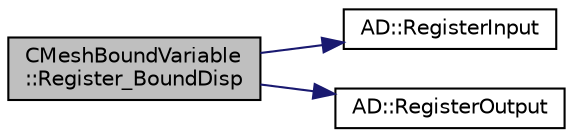 digraph "CMeshBoundVariable::Register_BoundDisp"
{
  edge [fontname="Helvetica",fontsize="10",labelfontname="Helvetica",labelfontsize="10"];
  node [fontname="Helvetica",fontsize="10",shape=record];
  rankdir="LR";
  Node20 [label="CMeshBoundVariable\l::Register_BoundDisp",height=0.2,width=0.4,color="black", fillcolor="grey75", style="filled", fontcolor="black"];
  Node20 -> Node21 [color="midnightblue",fontsize="10",style="solid",fontname="Helvetica"];
  Node21 [label="AD::RegisterInput",height=0.2,width=0.4,color="black", fillcolor="white", style="filled",URL="$namespace_a_d.html#a05310227c195f7e83d394ce9cae8b73e",tooltip="Registers the variable as an input and saves internal data (indices). I.e. as a leaf of the computati..."];
  Node20 -> Node22 [color="midnightblue",fontsize="10",style="solid",fontname="Helvetica"];
  Node22 [label="AD::RegisterOutput",height=0.2,width=0.4,color="black", fillcolor="white", style="filled",URL="$namespace_a_d.html#ae381e45797545e980376c4aeb3f5afdc",tooltip="Registers the variable as an output. I.e. as the root of the computational graph. ..."];
}
